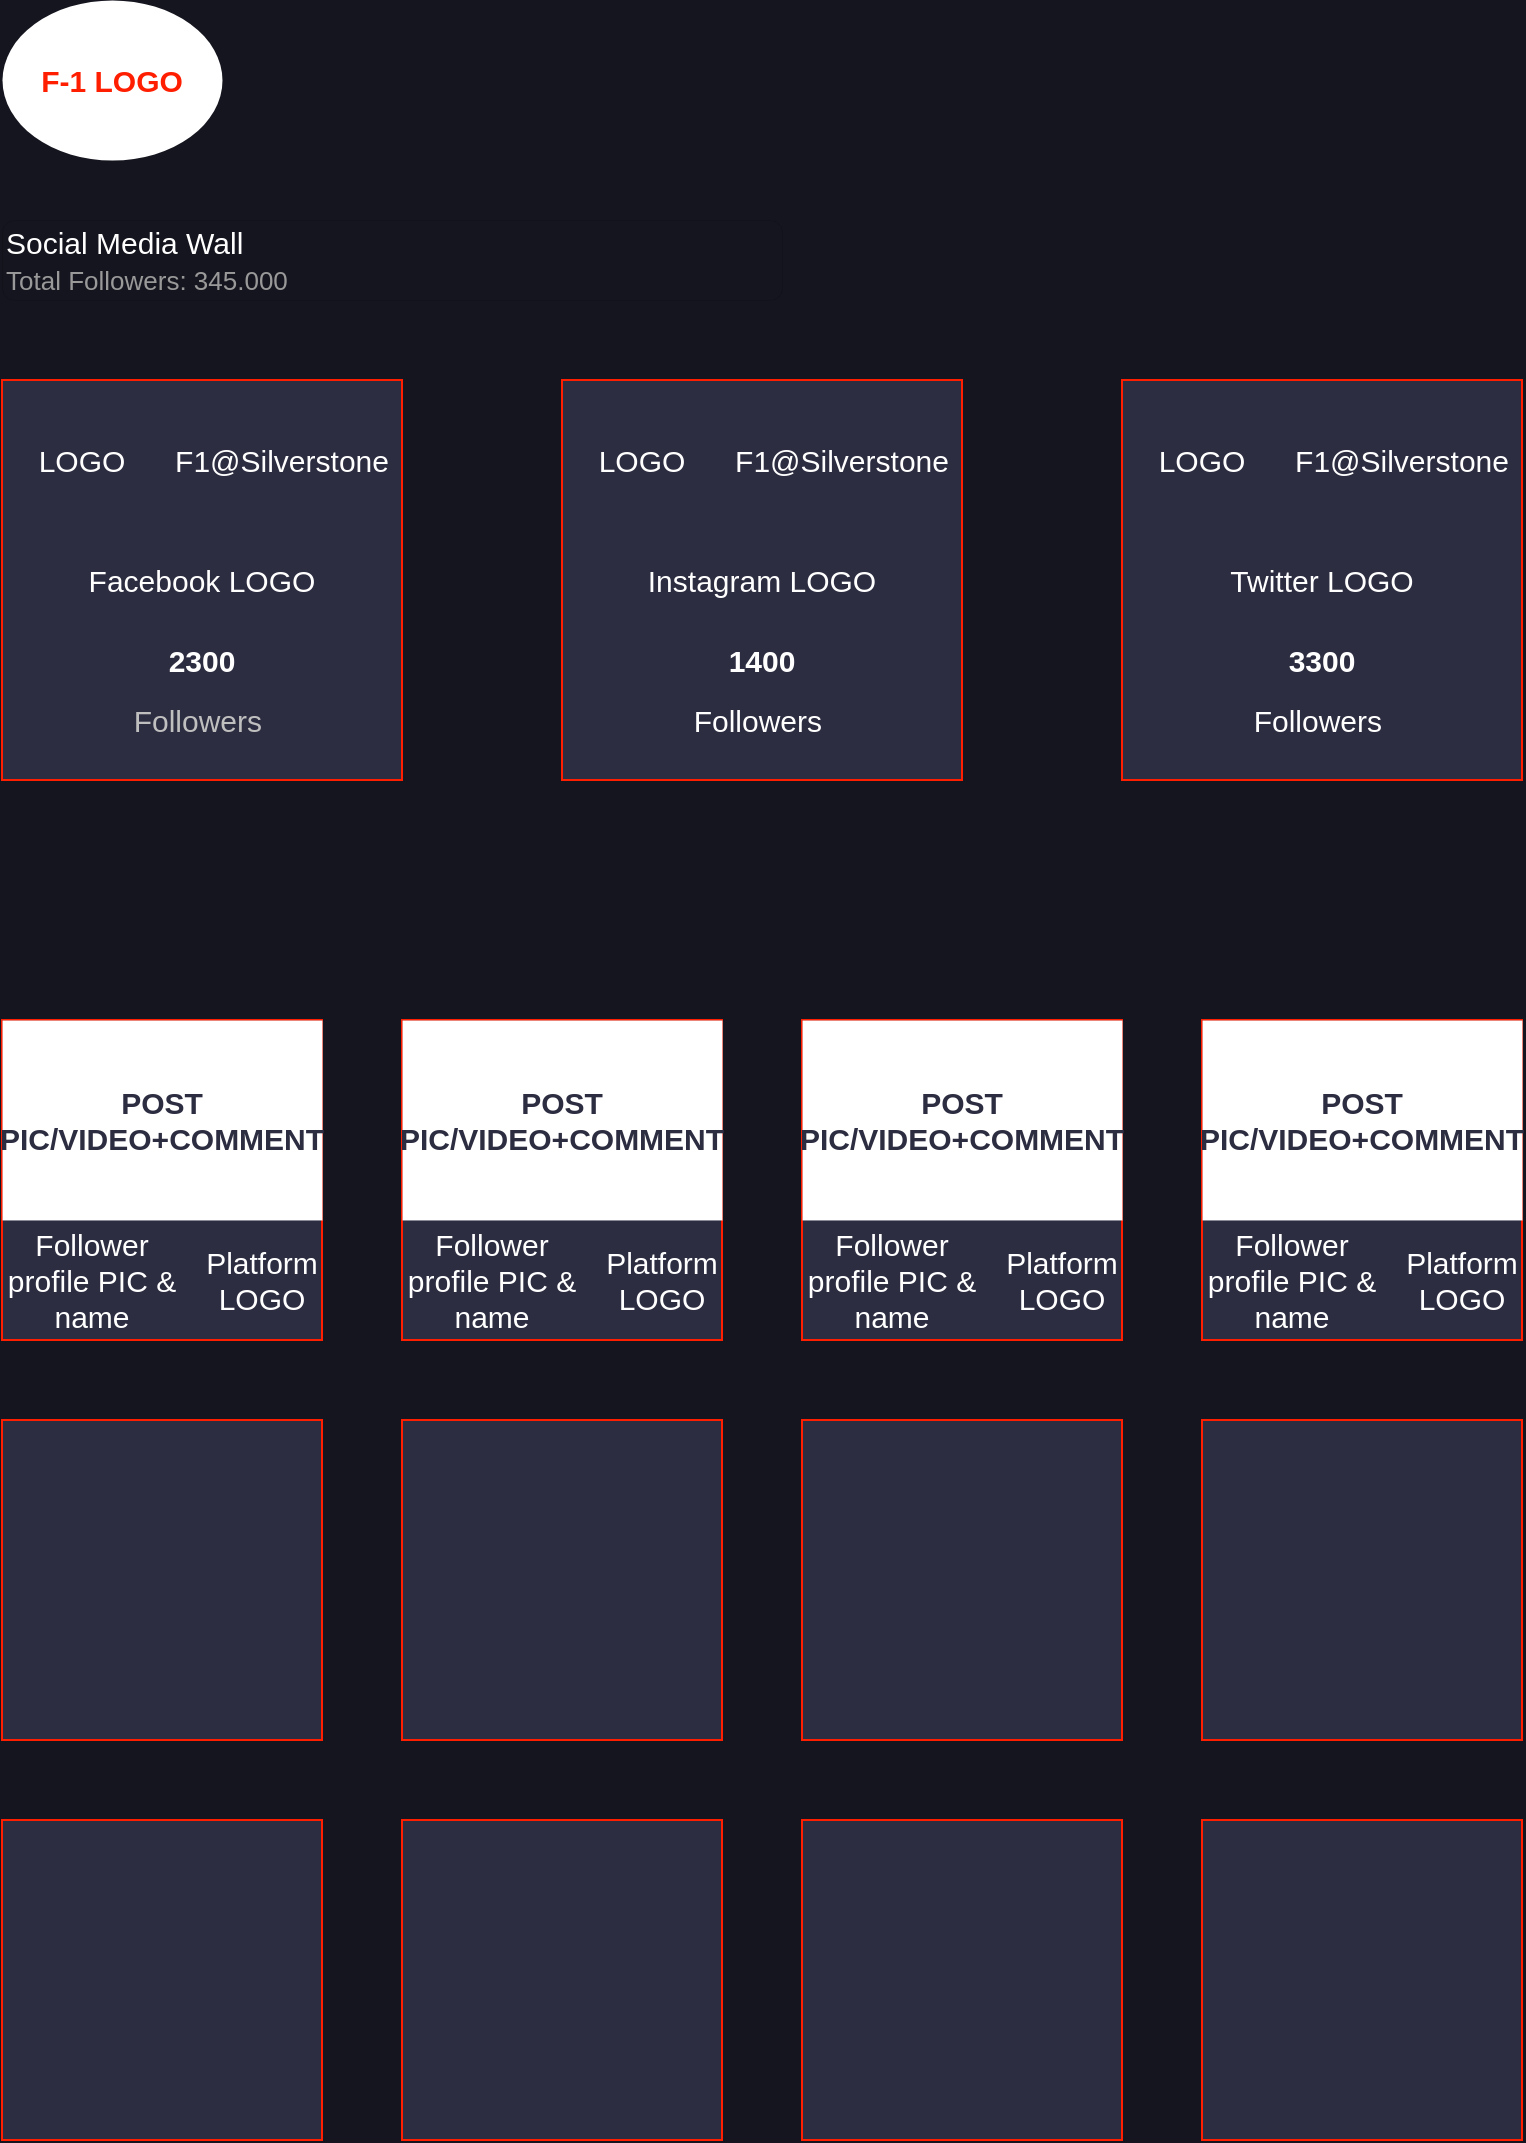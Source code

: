 <mxfile version="14.8.2" type="device" pages="2"><diagram id="hLzLpqrmWoMK0P8oH9ok" name="Style1"><mxGraphModel dx="1718" dy="565" grid="1" gridSize="10" guides="1" tooltips="1" connect="1" arrows="1" fold="1" page="1" pageScale="1" pageWidth="850" pageHeight="1100" background="#15151F" math="0" shadow="0"><root><mxCell id="0"/><mxCell id="1" parent="0"/><mxCell id="3zR8ahSUQCckheio1QLX-4" value="&lt;font style=&quot;font-size: 15px;&quot;&gt;F-1 LOGO&lt;/font&gt;" style="ellipse;whiteSpace=wrap;html=1;rounded=0;sketch=0;strokeWidth=0;strokeColor=none;fontSize=15;fontStyle=1;fillColor=#FFFFFF;fontColor=#FF1E00;" parent="1" vertex="1"><mxGeometry x="-800" y="10" width="110" height="80" as="geometry"/></mxCell><mxCell id="3zR8ahSUQCckheio1QLX-5" value="Facebook LOGO" style="rounded=0;whiteSpace=wrap;html=1;sketch=0;fontSize=15;strokeWidth=1;fillColor=#2D2D42;strokeColor=#FF1E00;fontColor=#FFFFFF;" parent="1" vertex="1"><mxGeometry x="-800" y="200" width="200" height="200" as="geometry"/></mxCell><mxCell id="3zR8ahSUQCckheio1QLX-6" value="Instagram LOGO" style="rounded=0;whiteSpace=wrap;html=1;sketch=0;fontSize=15;strokeWidth=1;fillColor=#2D2D42;strokeColor=#FF1E00;fontColor=#FFFFFF;" parent="1" vertex="1"><mxGeometry x="-520" y="200" width="200" height="200" as="geometry"/></mxCell><mxCell id="3zR8ahSUQCckheio1QLX-7" value="Twitter LOGO" style="rounded=0;whiteSpace=wrap;html=1;sketch=0;fontSize=15;strokeWidth=1;fillColor=#2D2D42;strokeColor=#FF1E00;fontColor=#FFFFFF;" parent="1" vertex="1"><mxGeometry x="-240" y="200" width="200" height="200" as="geometry"/></mxCell><mxCell id="3zR8ahSUQCckheio1QLX-8" value="&lt;font color=&quot;#ffffff&quot;&gt;Social Media Wall&lt;/font&gt;&lt;br&gt;&lt;font style=&quot;font-size: 13px&quot; color=&quot;#999999&quot;&gt;Total Followers: 345.000&lt;/font&gt;" style="rounded=1;whiteSpace=wrap;html=1;sketch=0;fontSize=15;strokeWidth=0;fillColor=#15151F;align=left;" parent="1" vertex="1"><mxGeometry x="-800" y="120" width="390" height="40" as="geometry"/></mxCell><mxCell id="-bDvjpqnFDhXQpQ2aOJo-6" value="" style="rounded=0;whiteSpace=wrap;html=1;sketch=0;fontSize=15;fontColor=#FFFFFF;strokeWidth=1;gradientColor=none;fillColor=#2D2D42;strokeColor=#FF1E00;" parent="1" vertex="1"><mxGeometry x="-600" y="520" width="160" height="160" as="geometry"/></mxCell><mxCell id="-bDvjpqnFDhXQpQ2aOJo-7" value="" style="rounded=0;whiteSpace=wrap;html=1;sketch=0;fontSize=15;fontColor=#FFFFFF;strokeWidth=1;gradientColor=none;fillColor=#2D2D42;strokeColor=#FF1E00;" parent="1" vertex="1"><mxGeometry x="-400" y="520" width="160" height="160" as="geometry"/></mxCell><mxCell id="-bDvjpqnFDhXQpQ2aOJo-9" value="" style="rounded=0;whiteSpace=wrap;html=1;sketch=0;fontSize=15;fontColor=#FFFFFF;strokeWidth=1;gradientColor=none;fillColor=#2D2D42;strokeColor=#FF1E00;" parent="1" vertex="1"><mxGeometry x="-800" y="520" width="160" height="160" as="geometry"/></mxCell><mxCell id="-bDvjpqnFDhXQpQ2aOJo-10" value="" style="rounded=0;whiteSpace=wrap;html=1;sketch=0;fontSize=15;fontColor=#FFFFFF;strokeWidth=1;gradientColor=none;fillColor=#2D2D42;strokeColor=#FF1E00;" parent="1" vertex="1"><mxGeometry x="-800" y="720" width="160" height="160" as="geometry"/></mxCell><mxCell id="-bDvjpqnFDhXQpQ2aOJo-11" value="" style="rounded=0;whiteSpace=wrap;html=1;sketch=0;fontSize=15;fontColor=#FFFFFF;strokeWidth=1;gradientColor=none;fillColor=#2D2D42;strokeColor=#FF1E00;" parent="1" vertex="1"><mxGeometry x="-600" y="720" width="160" height="160" as="geometry"/></mxCell><mxCell id="-bDvjpqnFDhXQpQ2aOJo-12" value="" style="rounded=0;whiteSpace=wrap;html=1;sketch=0;fontSize=15;fontColor=#FFFFFF;strokeWidth=1;gradientColor=none;fillColor=#2D2D42;strokeColor=#FF1E00;" parent="1" vertex="1"><mxGeometry x="-400" y="720" width="160" height="160" as="geometry"/></mxCell><mxCell id="-bDvjpqnFDhXQpQ2aOJo-16" value="" style="rounded=0;whiteSpace=wrap;html=1;sketch=0;fontSize=15;fontColor=#FFFFFF;strokeWidth=1;gradientColor=none;fillColor=#2D2D42;strokeColor=#FF1E00;" parent="1" vertex="1"><mxGeometry x="-800" y="920" width="160" height="160" as="geometry"/></mxCell><mxCell id="-bDvjpqnFDhXQpQ2aOJo-17" value="" style="rounded=0;whiteSpace=wrap;html=1;sketch=0;fontSize=15;fontColor=#FFFFFF;strokeWidth=1;gradientColor=none;fillColor=#2D2D42;strokeColor=#FF1E00;" parent="1" vertex="1"><mxGeometry x="-600" y="920" width="160" height="160" as="geometry"/></mxCell><mxCell id="-bDvjpqnFDhXQpQ2aOJo-18" value="" style="rounded=0;whiteSpace=wrap;html=1;sketch=0;fontSize=15;fontColor=#FFFFFF;strokeWidth=1;gradientColor=none;fillColor=#2D2D42;strokeColor=#FF1E00;" parent="1" vertex="1"><mxGeometry x="-400" y="920" width="160" height="160" as="geometry"/></mxCell><mxCell id="-bDvjpqnFDhXQpQ2aOJo-21" value="LOGO" style="text;html=1;strokeColor=none;fillColor=none;align=center;verticalAlign=middle;whiteSpace=wrap;rounded=0;sketch=0;fontSize=15;fontColor=#FFFFFF;" parent="1" vertex="1"><mxGeometry x="-780" y="230" width="40" height="20" as="geometry"/></mxCell><mxCell id="-bDvjpqnFDhXQpQ2aOJo-22" value="LOGO" style="text;html=1;strokeColor=none;fillColor=none;align=center;verticalAlign=middle;whiteSpace=wrap;rounded=0;sketch=0;fontSize=15;fontColor=#FFFFFF;" parent="1" vertex="1"><mxGeometry x="-500" y="230" width="40" height="20" as="geometry"/></mxCell><mxCell id="-bDvjpqnFDhXQpQ2aOJo-23" value="LOGO" style="text;html=1;strokeColor=none;fillColor=none;align=center;verticalAlign=middle;whiteSpace=wrap;rounded=0;sketch=0;fontSize=15;fontColor=#FFFFFF;" parent="1" vertex="1"><mxGeometry x="-220" y="230" width="40" height="20" as="geometry"/></mxCell><mxCell id="-bDvjpqnFDhXQpQ2aOJo-29" value="F1@Silverstone" style="text;html=1;strokeColor=none;fillColor=none;align=center;verticalAlign=middle;whiteSpace=wrap;rounded=0;sketch=0;fontSize=15;fontColor=#FFFFFF;" parent="1" vertex="1"><mxGeometry x="-400" y="230" width="40" height="20" as="geometry"/></mxCell><mxCell id="-bDvjpqnFDhXQpQ2aOJo-30" value="F1@Silverstone" style="text;html=1;strokeColor=none;fillColor=none;align=center;verticalAlign=middle;whiteSpace=wrap;rounded=0;sketch=0;fontSize=15;fontColor=#FFFFFF;" parent="1" vertex="1"><mxGeometry x="-120" y="230" width="40" height="20" as="geometry"/></mxCell><mxCell id="-bDvjpqnFDhXQpQ2aOJo-31" value="Followers&amp;nbsp;" style="text;html=1;strokeColor=none;fillColor=none;align=center;verticalAlign=middle;whiteSpace=wrap;rounded=0;sketch=0;fontSize=15;fontColor=#BFBFBF;" parent="1" vertex="1"><mxGeometry x="-720" y="360" width="40" height="20" as="geometry"/></mxCell><mxCell id="-bDvjpqnFDhXQpQ2aOJo-32" value="Followers&amp;nbsp;" style="text;html=1;strokeColor=none;fillColor=none;align=center;verticalAlign=middle;whiteSpace=wrap;rounded=0;sketch=0;fontSize=15;fontColor=#FFFFFF;" parent="1" vertex="1"><mxGeometry x="-440" y="360" width="40" height="20" as="geometry"/></mxCell><mxCell id="-bDvjpqnFDhXQpQ2aOJo-33" value="Followers&amp;nbsp;" style="text;html=1;strokeColor=none;fillColor=none;align=center;verticalAlign=middle;whiteSpace=wrap;rounded=0;sketch=0;fontSize=15;fontColor=#FFFFFF;" parent="1" vertex="1"><mxGeometry x="-160" y="360" width="40" height="20" as="geometry"/></mxCell><mxCell id="-bDvjpqnFDhXQpQ2aOJo-34" value="2300" style="text;html=1;strokeColor=none;fillColor=none;align=center;verticalAlign=middle;whiteSpace=wrap;rounded=0;sketch=0;fontSize=15;fontColor=#FFFFFF;fontStyle=1" parent="1" vertex="1"><mxGeometry x="-720" y="330" width="40" height="20" as="geometry"/></mxCell><mxCell id="-bDvjpqnFDhXQpQ2aOJo-35" value="1400" style="text;html=1;strokeColor=none;fillColor=none;align=center;verticalAlign=middle;whiteSpace=wrap;rounded=0;sketch=0;fontSize=15;fontColor=#FFFFFF;fontStyle=1" parent="1" vertex="1"><mxGeometry x="-440" y="330" width="40" height="20" as="geometry"/></mxCell><mxCell id="-bDvjpqnFDhXQpQ2aOJo-36" value="3300" style="text;html=1;strokeColor=none;fillColor=none;align=center;verticalAlign=middle;whiteSpace=wrap;rounded=0;sketch=0;fontSize=15;fontColor=#FFFFFF;fontStyle=1" parent="1" vertex="1"><mxGeometry x="-160" y="330" width="40" height="20" as="geometry"/></mxCell><mxCell id="-bDvjpqnFDhXQpQ2aOJo-38" value="&lt;font color=&quot;#2d2d42&quot;&gt;POST&lt;/font&gt;" style="text;html=1;strokeColor=none;fillColor=none;align=center;verticalAlign=middle;whiteSpace=wrap;rounded=0;sketch=0;fontSize=15;fontColor=#FFFFFF;" parent="1" vertex="1"><mxGeometry x="-740" y="540" width="40" height="20" as="geometry"/></mxCell><mxCell id="-bDvjpqnFDhXQpQ2aOJo-39" value="COMMENT" style="text;html=1;strokeColor=none;fillColor=none;align=center;verticalAlign=middle;whiteSpace=wrap;rounded=0;sketch=0;fontSize=15;fontColor=#2D2D42;" parent="1" vertex="1"><mxGeometry x="-740" y="560" width="40" height="20" as="geometry"/></mxCell><mxCell id="-bDvjpqnFDhXQpQ2aOJo-40" value="Follower profile PIC &amp;amp; name" style="text;html=1;strokeColor=none;fillColor=none;align=center;verticalAlign=middle;whiteSpace=wrap;rounded=0;sketch=0;fontSize=15;fontColor=#FFFFFF;" parent="1" vertex="1"><mxGeometry x="-800" y="640" width="90" height="20" as="geometry"/></mxCell><mxCell id="-bDvjpqnFDhXQpQ2aOJo-41" value="Platform LOGO" style="text;html=1;strokeColor=none;fillColor=none;align=center;verticalAlign=middle;whiteSpace=wrap;rounded=0;sketch=0;fontSize=15;fontColor=#FFFFFF;" parent="1" vertex="1"><mxGeometry x="-700" y="640" width="60" height="20" as="geometry"/></mxCell><mxCell id="Mrg6-iWOud8b_xKMLDuf-2" value="F1@Silverstone" style="text;html=1;strokeColor=none;fillColor=none;align=center;verticalAlign=middle;whiteSpace=wrap;rounded=0;sketch=0;fontSize=15;fontColor=#FFFFFF;" parent="1" vertex="1"><mxGeometry x="-680" y="230" width="40" height="20" as="geometry"/></mxCell><mxCell id="n6AqvSd5SKosjdJlchS3-1" value="&lt;b&gt;POST&lt;br&gt;PIC/VIDEO+COMMENT&lt;br&gt;&lt;/b&gt;" style="rounded=0;whiteSpace=wrap;html=1;sketch=0;fontSize=15;strokeWidth=0;gradientColor=none;fillColor=#FFFFFF;strokeColor=#2D2D42;fontColor=#2D2D42;" parent="1" vertex="1"><mxGeometry x="-800" y="520" width="160" height="100" as="geometry"/></mxCell><mxCell id="ytSDiYixMEGOXRIkqlGC-1" value="" style="rounded=0;whiteSpace=wrap;html=1;sketch=0;fontSize=15;fontColor=#FFFFFF;strokeWidth=1;gradientColor=none;fillColor=#2D2D42;strokeColor=#FF1E00;" parent="1" vertex="1"><mxGeometry x="-200" y="520" width="160" height="160" as="geometry"/></mxCell><mxCell id="ytSDiYixMEGOXRIkqlGC-2" value="" style="rounded=0;whiteSpace=wrap;html=1;sketch=0;fontSize=15;fontColor=#FFFFFF;strokeWidth=1;gradientColor=none;fillColor=#2D2D42;strokeColor=#FF1E00;" parent="1" vertex="1"><mxGeometry x="-200" y="720" width="160" height="160" as="geometry"/></mxCell><mxCell id="ytSDiYixMEGOXRIkqlGC-3" value="" style="rounded=0;whiteSpace=wrap;html=1;sketch=0;fontSize=15;fontColor=#FFFFFF;strokeWidth=1;gradientColor=none;fillColor=#2D2D42;strokeColor=#FF1E00;" parent="1" vertex="1"><mxGeometry x="-200" y="920" width="160" height="160" as="geometry"/></mxCell><mxCell id="ytSDiYixMEGOXRIkqlGC-4" value="&lt;b&gt;POST&lt;br&gt;PIC/VIDEO+COMMENT&lt;br&gt;&lt;/b&gt;" style="rounded=0;whiteSpace=wrap;html=1;sketch=0;fontSize=15;strokeWidth=0;gradientColor=none;fillColor=#FFFFFF;strokeColor=#2D2D42;fontColor=#2D2D42;" parent="1" vertex="1"><mxGeometry x="-600" y="520" width="160" height="100" as="geometry"/></mxCell><mxCell id="ytSDiYixMEGOXRIkqlGC-5" value="&lt;b&gt;POST&lt;br&gt;PIC/VIDEO+COMMENT&lt;br&gt;&lt;/b&gt;" style="rounded=0;whiteSpace=wrap;html=1;sketch=0;fontSize=15;strokeWidth=0;gradientColor=none;fillColor=#FFFFFF;strokeColor=#2D2D42;fontColor=#2D2D42;" parent="1" vertex="1"><mxGeometry x="-400" y="520" width="160" height="100" as="geometry"/></mxCell><mxCell id="ytSDiYixMEGOXRIkqlGC-6" value="&lt;b&gt;POST&lt;br&gt;PIC/VIDEO+COMMENT&lt;br&gt;&lt;/b&gt;" style="rounded=0;whiteSpace=wrap;html=1;sketch=0;fontSize=15;strokeWidth=0;gradientColor=none;fillColor=#FFFFFF;strokeColor=#2D2D42;fontColor=#2D2D42;" parent="1" vertex="1"><mxGeometry x="-200" y="520" width="160" height="100" as="geometry"/></mxCell><mxCell id="ytSDiYixMEGOXRIkqlGC-7" value="Follower profile PIC &amp;amp; name" style="text;html=1;strokeColor=none;fillColor=none;align=center;verticalAlign=middle;whiteSpace=wrap;rounded=0;sketch=0;fontSize=15;fontColor=#FFFFFF;" parent="1" vertex="1"><mxGeometry x="-600" y="640" width="90" height="20" as="geometry"/></mxCell><mxCell id="ytSDiYixMEGOXRIkqlGC-8" value="Platform LOGO" style="text;html=1;strokeColor=none;fillColor=none;align=center;verticalAlign=middle;whiteSpace=wrap;rounded=0;sketch=0;fontSize=15;fontColor=#FFFFFF;" parent="1" vertex="1"><mxGeometry x="-500" y="640" width="60" height="20" as="geometry"/></mxCell><mxCell id="ytSDiYixMEGOXRIkqlGC-9" value="Follower profile PIC &amp;amp; name" style="text;html=1;strokeColor=none;fillColor=none;align=center;verticalAlign=middle;whiteSpace=wrap;rounded=0;sketch=0;fontSize=15;fontColor=#FFFFFF;" parent="1" vertex="1"><mxGeometry x="-400" y="640" width="90" height="20" as="geometry"/></mxCell><mxCell id="ytSDiYixMEGOXRIkqlGC-10" value="Platform LOGO" style="text;html=1;strokeColor=none;fillColor=none;align=center;verticalAlign=middle;whiteSpace=wrap;rounded=0;sketch=0;fontSize=15;fontColor=#FFFFFF;" parent="1" vertex="1"><mxGeometry x="-300" y="640" width="60" height="20" as="geometry"/></mxCell><mxCell id="ytSDiYixMEGOXRIkqlGC-11" value="Follower profile PIC &amp;amp; name" style="text;html=1;strokeColor=none;fillColor=none;align=center;verticalAlign=middle;whiteSpace=wrap;rounded=0;sketch=0;fontSize=15;fontColor=#FFFFFF;" parent="1" vertex="1"><mxGeometry x="-200" y="640" width="90" height="20" as="geometry"/></mxCell><mxCell id="ytSDiYixMEGOXRIkqlGC-12" value="Platform LOGO" style="text;html=1;strokeColor=none;fillColor=none;align=center;verticalAlign=middle;whiteSpace=wrap;rounded=0;sketch=0;fontSize=15;fontColor=#FFFFFF;" parent="1" vertex="1"><mxGeometry x="-100" y="640" width="60" height="20" as="geometry"/></mxCell></root></mxGraphModel></diagram><diagram id="8y_TFE7RPBFZ4VUbnKyN" name="Style2"><mxGraphModel dx="868" dy="565" grid="1" gridSize="10" guides="1" tooltips="1" connect="1" arrows="1" fold="1" page="1" pageScale="1" pageWidth="850" pageHeight="1100" background="#15151F" math="0" shadow="0"><root><mxCell id="7jm8n-tg1991PyW29Ij4-0"/><mxCell id="7jm8n-tg1991PyW29Ij4-1" parent="7jm8n-tg1991PyW29Ij4-0"/><mxCell id="47raS3FylijLnyVqGLES-0" value="Facebook LOGO" style="rounded=0;whiteSpace=wrap;html=1;sketch=0;fontSize=15;strokeWidth=1;strokeColor=#FF1E00;fillColor=#FFFFFF;fontStyle=1;fontColor=#2D2D42;" parent="7jm8n-tg1991PyW29Ij4-1" vertex="1"><mxGeometry x="40" y="400" width="200" height="200" as="geometry"/></mxCell><mxCell id="NfLl4u6ljHfE2M2IcV9h-0" value="Instagram LOGO" style="rounded=0;whiteSpace=wrap;html=1;sketch=0;fontSize=15;strokeWidth=1;strokeColor=#FF1E00;fontColor=#2D2D42;fillColor=#FFFFFF;fontStyle=1" parent="7jm8n-tg1991PyW29Ij4-1" vertex="1"><mxGeometry x="320" y="400" width="200" height="200" as="geometry"/></mxCell><mxCell id="aul3kIQlYMkIL5pMI87I-0" value="Twitter LOGO" style="rounded=0;whiteSpace=wrap;html=1;sketch=0;fontSize=15;strokeWidth=1;strokeColor=#FF1E00;fontColor=#2D2D42;fillColor=#FFFFFF;fontStyle=1" parent="7jm8n-tg1991PyW29Ij4-1" vertex="1"><mxGeometry x="600" y="400" width="200" height="200" as="geometry"/></mxCell><mxCell id="aiY9cJCslpGFqgirHF5Z-0" value="&lt;font&gt;Social Media Wall&lt;/font&gt;&lt;br&gt;&lt;font style=&quot;font-size: 13px&quot;&gt;Total Followers: 345.000&lt;/font&gt;" style="rounded=1;whiteSpace=wrap;html=1;sketch=0;fontSize=15;strokeWidth=1;align=left;fontColor=#2D2D42;fillColor=#FFFFFF;strokeColor=#FF1E00;" parent="7jm8n-tg1991PyW29Ij4-1" vertex="1"><mxGeometry x="40" y="320" width="390" height="40" as="geometry"/></mxCell><mxCell id="o5XT4xIUh8SOjkivmq_j-0" value="F1@Silverstone" style="text;html=1;strokeColor=none;fillColor=none;align=center;verticalAlign=middle;whiteSpace=wrap;rounded=0;sketch=0;fontSize=15;fontColor=#2D2D42;" parent="7jm8n-tg1991PyW29Ij4-1" vertex="1"><mxGeometry x="120" y="420" width="40" height="20" as="geometry"/></mxCell><mxCell id="Vro_pGbVkqXIYPJqxNVR-0" value="7600" style="text;html=1;strokeColor=none;fillColor=none;align=center;verticalAlign=middle;whiteSpace=wrap;rounded=0;sketch=0;fontSize=15;fontColor=#2D2D42;fontStyle=1" parent="7jm8n-tg1991PyW29Ij4-1" vertex="1"><mxGeometry x="120" y="520" width="40" height="20" as="geometry"/></mxCell><mxCell id="V32SDGye2M7MNKPuJcNr-0" value="Followers&amp;nbsp;" style="text;html=1;strokeColor=none;fillColor=none;align=center;verticalAlign=middle;whiteSpace=wrap;rounded=0;sketch=0;fontSize=15;fontColor=#2D2D42;" parent="7jm8n-tg1991PyW29Ij4-1" vertex="1"><mxGeometry x="120" y="550" width="40" height="20" as="geometry"/></mxCell><mxCell id="V32SDGye2M7MNKPuJcNr-1" value="F1@Silverstone" style="text;html=1;strokeColor=none;fillColor=none;align=center;verticalAlign=middle;whiteSpace=wrap;rounded=0;sketch=0;fontSize=15;fontColor=#2D2D42;" parent="7jm8n-tg1991PyW29Ij4-1" vertex="1"><mxGeometry x="405" y="420" width="40" height="20" as="geometry"/></mxCell><mxCell id="V32SDGye2M7MNKPuJcNr-3" value="23400" style="text;html=1;strokeColor=none;fillColor=none;align=center;verticalAlign=middle;whiteSpace=wrap;rounded=0;sketch=0;fontSize=15;fontColor=#2D2D42;fontStyle=1" parent="7jm8n-tg1991PyW29Ij4-1" vertex="1"><mxGeometry x="405" y="520" width="40" height="20" as="geometry"/></mxCell><mxCell id="V32SDGye2M7MNKPuJcNr-4" value="Followers&amp;nbsp;" style="text;html=1;strokeColor=none;fillColor=none;align=center;verticalAlign=middle;whiteSpace=wrap;rounded=0;sketch=0;fontSize=15;fontColor=#2D2D42;" parent="7jm8n-tg1991PyW29Ij4-1" vertex="1"><mxGeometry x="405" y="550" width="40" height="20" as="geometry"/></mxCell><mxCell id="V32SDGye2M7MNKPuJcNr-6" value="F1@Silverstone" style="text;html=1;strokeColor=none;fillColor=none;align=center;verticalAlign=middle;whiteSpace=wrap;rounded=0;sketch=0;fontSize=15;fontColor=#2D2D42;" parent="7jm8n-tg1991PyW29Ij4-1" vertex="1"><mxGeometry x="680" y="420" width="40" height="20" as="geometry"/></mxCell><mxCell id="V32SDGye2M7MNKPuJcNr-8" value="12300" style="text;html=1;strokeColor=none;fillColor=none;align=center;verticalAlign=middle;whiteSpace=wrap;rounded=0;sketch=0;fontSize=15;fontColor=#2D2D42;fontStyle=1" parent="7jm8n-tg1991PyW29Ij4-1" vertex="1"><mxGeometry x="680" y="520" width="40" height="20" as="geometry"/></mxCell><mxCell id="V32SDGye2M7MNKPuJcNr-9" value="Followers&amp;nbsp;" style="text;html=1;strokeColor=none;fillColor=none;align=center;verticalAlign=middle;whiteSpace=wrap;rounded=0;sketch=0;fontSize=15;fontColor=#2D2D42;" parent="7jm8n-tg1991PyW29Ij4-1" vertex="1"><mxGeometry x="680" y="550" width="40" height="20" as="geometry"/></mxCell><mxCell id="Wd9qWIDMIvNkXOCjgjSq-0" value="" style="rounded=0;whiteSpace=wrap;html=1;sketch=0;fontSize=15;strokeWidth=1;gradientColor=none;strokeColor=#FF1E00;fillColor=#FFFFFF;fontColor=#2D2D42;" parent="7jm8n-tg1991PyW29Ij4-1" vertex="1"><mxGeometry x="40" y="680" width="160" height="160" as="geometry"/></mxCell><mxCell id="GzuqakINzWDJDaoTNZFr-0" value="&lt;b&gt;POST&lt;br&gt;img/VIDEO+COMMENT&lt;br&gt;&lt;/b&gt;" style="rounded=0;whiteSpace=wrap;html=1;sketch=0;fontSize=15;strokeWidth=0;gradientColor=none;fillColor=#FFFFFF;strokeColor=#2D2D42;fontColor=#2D2D42;" parent="7jm8n-tg1991PyW29Ij4-1" vertex="1"><mxGeometry x="40" y="680" width="160" height="100" as="geometry"/></mxCell><mxCell id="LXXecn5PxlaTVi-YEMgZ-0" value="Follower profile PIC &amp;amp; name" style="text;html=1;strokeColor=none;fillColor=none;align=center;verticalAlign=middle;whiteSpace=wrap;rounded=0;sketch=0;fontSize=15;fontColor=#2D2D42;" parent="7jm8n-tg1991PyW29Ij4-1" vertex="1"><mxGeometry x="40" y="800" width="90" height="20" as="geometry"/></mxCell><mxCell id="mSr6fvlYdg3yj_JwkzjC-0" value="Platform LOGO" style="text;html=1;strokeColor=none;fillColor=none;align=center;verticalAlign=middle;whiteSpace=wrap;rounded=0;sketch=0;fontSize=15;fontColor=#2D2D42;" parent="7jm8n-tg1991PyW29Ij4-1" vertex="1"><mxGeometry x="140" y="800" width="60" height="20" as="geometry"/></mxCell><mxCell id="mSr6fvlYdg3yj_JwkzjC-1" value="" style="rounded=0;whiteSpace=wrap;html=1;sketch=0;fontSize=15;strokeWidth=1;gradientColor=none;strokeColor=#FF1E00;fillColor=#FFFFFF;fontColor=#2D2D42;" parent="7jm8n-tg1991PyW29Ij4-1" vertex="1"><mxGeometry x="240" y="680" width="160" height="160" as="geometry"/></mxCell><mxCell id="mSr6fvlYdg3yj_JwkzjC-2" value="" style="rounded=0;whiteSpace=wrap;html=1;sketch=0;fontSize=15;strokeWidth=1;gradientColor=none;strokeColor=#FF1E00;fillColor=#FFFFFF;fontColor=#2D2D42;" parent="7jm8n-tg1991PyW29Ij4-1" vertex="1"><mxGeometry x="440" y="680" width="160" height="160" as="geometry"/></mxCell><mxCell id="mSr6fvlYdg3yj_JwkzjC-4" value="" style="rounded=0;whiteSpace=wrap;html=1;sketch=0;fontSize=15;strokeWidth=1;gradientColor=none;strokeColor=#FF1E00;fillColor=#FFFFFF;fontColor=#2D2D42;" parent="7jm8n-tg1991PyW29Ij4-1" vertex="1"><mxGeometry x="40" y="880" width="160" height="160" as="geometry"/></mxCell><mxCell id="mSr6fvlYdg3yj_JwkzjC-5" value="" style="rounded=0;whiteSpace=wrap;html=1;sketch=0;fontSize=15;strokeWidth=1;gradientColor=none;strokeColor=#FF1E00;fillColor=#FFFFFF;fontColor=#2D2D42;" parent="7jm8n-tg1991PyW29Ij4-1" vertex="1"><mxGeometry x="240" y="880" width="160" height="160" as="geometry"/></mxCell><mxCell id="mSr6fvlYdg3yj_JwkzjC-6" value="" style="rounded=0;whiteSpace=wrap;html=1;sketch=0;fontSize=15;strokeWidth=1;gradientColor=none;strokeColor=#FF1E00;fillColor=#FFFFFF;fontColor=#2D2D42;" parent="7jm8n-tg1991PyW29Ij4-1" vertex="1"><mxGeometry x="440" y="880" width="160" height="160" as="geometry"/></mxCell><mxCell id="mSr6fvlYdg3yj_JwkzjC-8" value="" style="rounded=0;whiteSpace=wrap;html=1;sketch=0;fontSize=15;strokeWidth=1;gradientColor=none;strokeColor=#FF1E00;fillColor=#FFFFFF;fontColor=#2D2D42;" parent="7jm8n-tg1991PyW29Ij4-1" vertex="1"><mxGeometry x="40" y="1080" width="160" height="160" as="geometry"/></mxCell><mxCell id="mSr6fvlYdg3yj_JwkzjC-9" value="" style="rounded=0;whiteSpace=wrap;html=1;sketch=0;fontSize=15;strokeWidth=1;gradientColor=none;strokeColor=#FF1E00;fillColor=#FFFFFF;fontColor=#2D2D42;" parent="7jm8n-tg1991PyW29Ij4-1" vertex="1"><mxGeometry x="240" y="1080" width="160" height="160" as="geometry"/></mxCell><mxCell id="mSr6fvlYdg3yj_JwkzjC-10" value="" style="rounded=0;whiteSpace=wrap;html=1;sketch=0;fontSize=15;strokeWidth=1;gradientColor=none;strokeColor=#FF1E00;fillColor=#FFFFFF;fontColor=#2D2D42;" parent="7jm8n-tg1991PyW29Ij4-1" vertex="1"><mxGeometry x="440" y="1080" width="160" height="160" as="geometry"/></mxCell><mxCell id="mSr6fvlYdg3yj_JwkzjC-12" value="&lt;b&gt;POST&lt;br&gt;img/VIDEO+COMMENT&lt;br&gt;&lt;/b&gt;" style="rounded=0;whiteSpace=wrap;html=1;sketch=0;fontSize=15;strokeWidth=0;gradientColor=none;fillColor=#FFFFFF;strokeColor=#2D2D42;fontColor=#2D2D42;" parent="7jm8n-tg1991PyW29Ij4-1" vertex="1"><mxGeometry x="240" y="680" width="160" height="100" as="geometry"/></mxCell><mxCell id="mSr6fvlYdg3yj_JwkzjC-13" value="&lt;b&gt;POST&lt;br&gt;img/VIDEO+COMMENT&lt;br&gt;&lt;/b&gt;" style="rounded=0;whiteSpace=wrap;html=1;sketch=0;fontSize=15;strokeWidth=0;gradientColor=none;fillColor=#FFFFFF;strokeColor=#2D2D42;fontColor=#2D2D42;" parent="7jm8n-tg1991PyW29Ij4-1" vertex="1"><mxGeometry x="440" y="680" width="160" height="100" as="geometry"/></mxCell><mxCell id="mSr6fvlYdg3yj_JwkzjC-15" value="Follower profile PIC &amp;amp; name" style="text;html=1;strokeColor=none;fillColor=none;align=center;verticalAlign=middle;whiteSpace=wrap;rounded=0;sketch=0;fontSize=15;fontColor=#2D2D42;" parent="7jm8n-tg1991PyW29Ij4-1" vertex="1"><mxGeometry x="240" y="800" width="90" height="20" as="geometry"/></mxCell><mxCell id="mSr6fvlYdg3yj_JwkzjC-16" value="Platform LOGO" style="text;html=1;strokeColor=none;fillColor=none;align=center;verticalAlign=middle;whiteSpace=wrap;rounded=0;sketch=0;fontSize=15;fontColor=#2D2D42;" parent="7jm8n-tg1991PyW29Ij4-1" vertex="1"><mxGeometry x="340" y="800" width="60" height="20" as="geometry"/></mxCell><mxCell id="F27V55A6w_t-rsdYeImR-0" value="Follower profile PIC &amp;amp; name" style="text;html=1;strokeColor=none;fillColor=none;align=center;verticalAlign=middle;whiteSpace=wrap;rounded=0;sketch=0;fontSize=15;fontColor=#2D2D42;" parent="7jm8n-tg1991PyW29Ij4-1" vertex="1"><mxGeometry x="440" y="800" width="90" height="20" as="geometry"/></mxCell><mxCell id="F27V55A6w_t-rsdYeImR-1" value="Platform LOGO" style="text;html=1;strokeColor=none;fillColor=none;align=center;verticalAlign=middle;whiteSpace=wrap;rounded=0;sketch=0;fontSize=15;fontColor=#2D2D42;" parent="7jm8n-tg1991PyW29Ij4-1" vertex="1"><mxGeometry x="540" y="800" width="60" height="20" as="geometry"/></mxCell><mxCell id="lIQOzPrxwyPsKPSee1FS-2" style="edgeStyle=orthogonalEdgeStyle;curved=0;rounded=1;sketch=0;orthogonalLoop=1;jettySize=auto;html=1;exitX=0.5;exitY=1;exitDx=0;exitDy=0;fontSize=15;fontColor=#15151F;" parent="7jm8n-tg1991PyW29Ij4-1" source="V32SDGye2M7MNKPuJcNr-3" target="V32SDGye2M7MNKPuJcNr-3" edge="1"><mxGeometry relative="1" as="geometry"/></mxCell><mxCell id="lIQOzPrxwyPsKPSee1FS-3" value="&lt;b&gt;HEADER-IMG(F-1 LOGO)&lt;/b&gt;" style="rounded=0;whiteSpace=wrap;html=1;shadow=0;glass=0;sketch=0;fontSize=15;fontColor=#15151F;strokeColor=#15151F;strokeWidth=1;fillColor=#FFFFFF;gradientColor=none;" parent="7jm8n-tg1991PyW29Ij4-1" vertex="1"><mxGeometry width="850" height="280" as="geometry"/></mxCell><mxCell id="4mzvE-32-Y5LXPINAGuv-0" value="" style="rounded=0;whiteSpace=wrap;html=1;sketch=0;fontSize=15;strokeWidth=1;gradientColor=none;strokeColor=#FF1E00;fillColor=#FFFFFF;fontColor=#2D2D42;" parent="7jm8n-tg1991PyW29Ij4-1" vertex="1"><mxGeometry x="640" y="680" width="160" height="160" as="geometry"/></mxCell><mxCell id="4mzvE-32-Y5LXPINAGuv-1" value="" style="rounded=0;whiteSpace=wrap;html=1;sketch=0;fontSize=15;strokeWidth=1;gradientColor=none;strokeColor=#FF1E00;fillColor=#FFFFFF;fontColor=#2D2D42;" parent="7jm8n-tg1991PyW29Ij4-1" vertex="1"><mxGeometry x="640" y="880" width="160" height="160" as="geometry"/></mxCell><mxCell id="4mzvE-32-Y5LXPINAGuv-2" value="" style="rounded=0;whiteSpace=wrap;html=1;sketch=0;fontSize=15;strokeWidth=1;gradientColor=none;strokeColor=#FF1E00;fillColor=#FFFFFF;fontColor=#2D2D42;" parent="7jm8n-tg1991PyW29Ij4-1" vertex="1"><mxGeometry x="640" y="1080" width="160" height="160" as="geometry"/></mxCell><mxCell id="duXbnQlTWhCnZAr3trX5-0" value="&lt;b&gt;POST&lt;br&gt;img/VIDEO+COMMENT&lt;br&gt;&lt;/b&gt;" style="rounded=0;whiteSpace=wrap;html=1;sketch=0;fontSize=15;strokeWidth=0;gradientColor=none;fillColor=#FFFFFF;strokeColor=#2D2D42;fontColor=#2D2D42;" parent="7jm8n-tg1991PyW29Ij4-1" vertex="1"><mxGeometry x="640" y="680" width="160" height="100" as="geometry"/></mxCell><mxCell id="duXbnQlTWhCnZAr3trX5-1" value="Follower profile PIC &amp;amp; name" style="text;html=1;strokeColor=none;fillColor=none;align=center;verticalAlign=middle;whiteSpace=wrap;rounded=0;sketch=0;fontSize=15;fontColor=#2D2D42;" parent="7jm8n-tg1991PyW29Ij4-1" vertex="1"><mxGeometry x="640" y="800" width="90" height="20" as="geometry"/></mxCell><mxCell id="duXbnQlTWhCnZAr3trX5-2" value="Platform LOGO" style="text;html=1;strokeColor=none;fillColor=none;align=center;verticalAlign=middle;whiteSpace=wrap;rounded=0;sketch=0;fontSize=15;fontColor=#2D2D42;" parent="7jm8n-tg1991PyW29Ij4-1" vertex="1"><mxGeometry x="740" y="800" width="60" height="20" as="geometry"/></mxCell></root></mxGraphModel></diagram></mxfile>